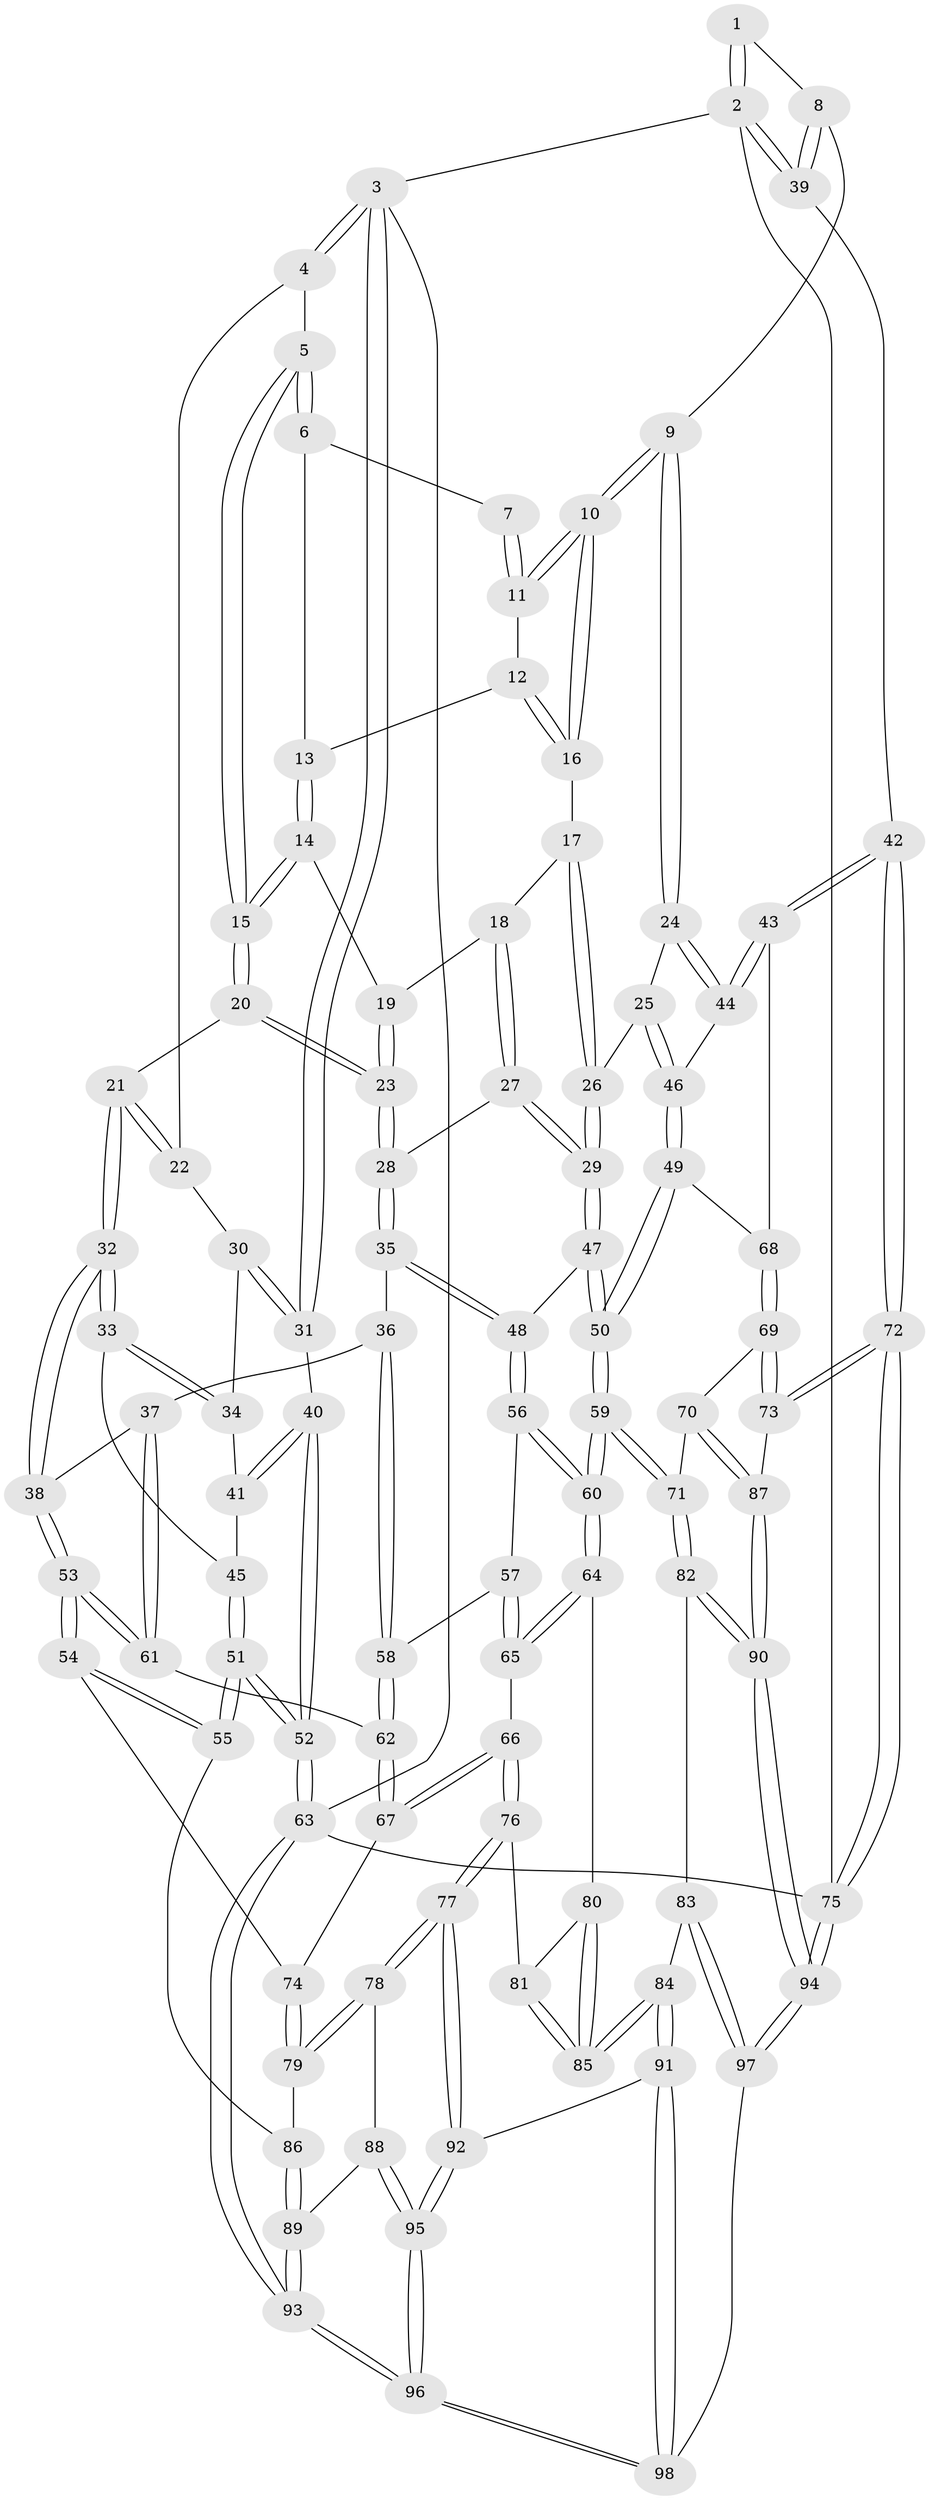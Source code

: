 // Generated by graph-tools (version 1.1) at 2025/17/03/09/25 04:17:02]
// undirected, 98 vertices, 242 edges
graph export_dot {
graph [start="1"]
  node [color=gray90,style=filled];
  1 [pos="+0.9838198974186895+0"];
  2 [pos="+1+0"];
  3 [pos="+0+0"];
  4 [pos="+0.008787223692521525+0"];
  5 [pos="+0.2339548365927482+0"];
  6 [pos="+0.48489837794103396+0"];
  7 [pos="+0.803794997008187+0"];
  8 [pos="+0.8639471383883385+0.17083827416645295"];
  9 [pos="+0.8432176183267253+0.17904650615107898"];
  10 [pos="+0.8155047423989323+0.1530095702935926"];
  11 [pos="+0.7414587147823406+0.02574032934064454"];
  12 [pos="+0.6411843885586221+0.06931105964549088"];
  13 [pos="+0.5275416677633157+0"];
  14 [pos="+0.4988760903030511+0.08989671246584517"];
  15 [pos="+0.3104239086092847+0.16065240700521066"];
  16 [pos="+0.6464726379852075+0.111499132558063"];
  17 [pos="+0.6376914973544757+0.13028007655810991"];
  18 [pos="+0.5424187097169472+0.16298251864503466"];
  19 [pos="+0.511293788669699+0.12053163666932572"];
  20 [pos="+0.30905178082837953+0.16959377368187822"];
  21 [pos="+0.2581442265336544+0.19637427627764048"];
  22 [pos="+0.12456700265481227+0.1657107852105603"];
  23 [pos="+0.38436232894670874+0.25697319566649257"];
  24 [pos="+0.8276404575032142+0.2032696334811927"];
  25 [pos="+0.7234622236732211+0.2844088193000163"];
  26 [pos="+0.6862046022816439+0.296502910827805"];
  27 [pos="+0.5419483429714829+0.20472495223070378"];
  28 [pos="+0.4103885291020456+0.2979780305948162"];
  29 [pos="+0.6766207530675958+0.30367796652320656"];
  30 [pos="+0.08900079236216721+0.20280509151737494"];
  31 [pos="+0+0.014230642370925242"];
  32 [pos="+0.17458410654794962+0.3353304559744115"];
  33 [pos="+0.135527746757919+0.33269118774044076"];
  34 [pos="+0.0861164359983855+0.25472668943655685"];
  35 [pos="+0.4127745748696155+0.315346077471268"];
  36 [pos="+0.3118991349638885+0.40660087832190095"];
  37 [pos="+0.2708236796119045+0.4132407908771692"];
  38 [pos="+0.2312379013256368+0.3997553720487161"];
  39 [pos="+1+0.22860843908384693"];
  40 [pos="+0+0.27551617147433716"];
  41 [pos="+0+0.278463612196998"];
  42 [pos="+1+0.47777245671025176"];
  43 [pos="+1+0.4776942942515482"];
  44 [pos="+0.9426624503877696+0.4705963694057328"];
  45 [pos="+0.10733544516041374+0.3534219256158974"];
  46 [pos="+0.8998490463173122+0.48052114572320825"];
  47 [pos="+0.6719867596344461+0.31182313827273445"];
  48 [pos="+0.5092858430314063+0.38945065280044744"];
  49 [pos="+0.8383202478819711+0.5163937134540819"];
  50 [pos="+0.7257088260150037+0.5558887382861779"];
  51 [pos="+0+0.5910985541215243"];
  52 [pos="+0+0.5905943795851402"];
  53 [pos="+0.08339952873816985+0.5731904140667045"];
  54 [pos="+0.011822144745872964+0.5991598782500108"];
  55 [pos="+0+0.6074801459218112"];
  56 [pos="+0.5103093812115437+0.40625428300688027"];
  57 [pos="+0.4145168735948434+0.5257822926467782"];
  58 [pos="+0.38555390670716067+0.5255620689285724"];
  59 [pos="+0.6642517945531012+0.6258040626148471"];
  60 [pos="+0.6453815767895772+0.6235094062921223"];
  61 [pos="+0.25397166213933725+0.5729402500205957"];
  62 [pos="+0.30495483975811644+0.6090863979869952"];
  63 [pos="+0+1"];
  64 [pos="+0.5723235621159829+0.6460905852785734"];
  65 [pos="+0.5078091609099223+0.6231428000748983"];
  66 [pos="+0.3305858701001892+0.6688430608623352"];
  67 [pos="+0.31606014112411596+0.655501891676073"];
  68 [pos="+0.889677779927832+0.6658120138842262"];
  69 [pos="+0.8891440517522782+0.687363913527953"];
  70 [pos="+0.7720006719481837+0.7103428740469637"];
  71 [pos="+0.6998550718789165+0.691289575893963"];
  72 [pos="+1+0.7124739563788209"];
  73 [pos="+1+0.753287728589076"];
  74 [pos="+0.2311081418947534+0.7025808499223171"];
  75 [pos="+1+1"];
  76 [pos="+0.3629788346393354+0.7625787611228632"];
  77 [pos="+0.2858254202170856+0.8537290948505021"];
  78 [pos="+0.2389886748890648+0.8384985549079064"];
  79 [pos="+0.2113607387833884+0.7799319493992831"];
  80 [pos="+0.5609714162316315+0.6621321114675016"];
  81 [pos="+0.3754584564079407+0.7652908879950399"];
  82 [pos="+0.6923241219444437+0.8608508971378552"];
  83 [pos="+0.6085785779469455+0.8810367720837733"];
  84 [pos="+0.4993285906808766+0.8743839044475956"];
  85 [pos="+0.4935982992221621+0.8552731603669247"];
  86 [pos="+0.04873980471427389+0.7264565228384622"];
  87 [pos="+0.9028036417666687+0.824703965326656"];
  88 [pos="+0.17198935171895+0.8705056369835387"];
  89 [pos="+0.10631647492499084+0.8862866282339037"];
  90 [pos="+0.8134889665781947+1"];
  91 [pos="+0.4453321253691371+0.9620684199888087"];
  92 [pos="+0.2970052962434826+0.8804615788515167"];
  93 [pos="+0+1"];
  94 [pos="+0.8873742313875305+1"];
  95 [pos="+0.23414644606944504+1"];
  96 [pos="+0.16891069324044966+1"];
  97 [pos="+0.542518142183553+1"];
  98 [pos="+0.4618407083310138+1"];
  1 -- 2;
  1 -- 2;
  1 -- 8;
  2 -- 3;
  2 -- 39;
  2 -- 39;
  2 -- 75;
  3 -- 4;
  3 -- 4;
  3 -- 31;
  3 -- 31;
  3 -- 63;
  4 -- 5;
  4 -- 22;
  5 -- 6;
  5 -- 6;
  5 -- 15;
  5 -- 15;
  6 -- 7;
  6 -- 13;
  7 -- 11;
  7 -- 11;
  8 -- 9;
  8 -- 39;
  8 -- 39;
  9 -- 10;
  9 -- 10;
  9 -- 24;
  9 -- 24;
  10 -- 11;
  10 -- 11;
  10 -- 16;
  10 -- 16;
  11 -- 12;
  12 -- 13;
  12 -- 16;
  12 -- 16;
  13 -- 14;
  13 -- 14;
  14 -- 15;
  14 -- 15;
  14 -- 19;
  15 -- 20;
  15 -- 20;
  16 -- 17;
  17 -- 18;
  17 -- 26;
  17 -- 26;
  18 -- 19;
  18 -- 27;
  18 -- 27;
  19 -- 23;
  19 -- 23;
  20 -- 21;
  20 -- 23;
  20 -- 23;
  21 -- 22;
  21 -- 22;
  21 -- 32;
  21 -- 32;
  22 -- 30;
  23 -- 28;
  23 -- 28;
  24 -- 25;
  24 -- 44;
  24 -- 44;
  25 -- 26;
  25 -- 46;
  25 -- 46;
  26 -- 29;
  26 -- 29;
  27 -- 28;
  27 -- 29;
  27 -- 29;
  28 -- 35;
  28 -- 35;
  29 -- 47;
  29 -- 47;
  30 -- 31;
  30 -- 31;
  30 -- 34;
  31 -- 40;
  32 -- 33;
  32 -- 33;
  32 -- 38;
  32 -- 38;
  33 -- 34;
  33 -- 34;
  33 -- 45;
  34 -- 41;
  35 -- 36;
  35 -- 48;
  35 -- 48;
  36 -- 37;
  36 -- 58;
  36 -- 58;
  37 -- 38;
  37 -- 61;
  37 -- 61;
  38 -- 53;
  38 -- 53;
  39 -- 42;
  40 -- 41;
  40 -- 41;
  40 -- 52;
  40 -- 52;
  41 -- 45;
  42 -- 43;
  42 -- 43;
  42 -- 72;
  42 -- 72;
  43 -- 44;
  43 -- 44;
  43 -- 68;
  44 -- 46;
  45 -- 51;
  45 -- 51;
  46 -- 49;
  46 -- 49;
  47 -- 48;
  47 -- 50;
  47 -- 50;
  48 -- 56;
  48 -- 56;
  49 -- 50;
  49 -- 50;
  49 -- 68;
  50 -- 59;
  50 -- 59;
  51 -- 52;
  51 -- 52;
  51 -- 55;
  51 -- 55;
  52 -- 63;
  52 -- 63;
  53 -- 54;
  53 -- 54;
  53 -- 61;
  53 -- 61;
  54 -- 55;
  54 -- 55;
  54 -- 74;
  55 -- 86;
  56 -- 57;
  56 -- 60;
  56 -- 60;
  57 -- 58;
  57 -- 65;
  57 -- 65;
  58 -- 62;
  58 -- 62;
  59 -- 60;
  59 -- 60;
  59 -- 71;
  59 -- 71;
  60 -- 64;
  60 -- 64;
  61 -- 62;
  62 -- 67;
  62 -- 67;
  63 -- 93;
  63 -- 93;
  63 -- 75;
  64 -- 65;
  64 -- 65;
  64 -- 80;
  65 -- 66;
  66 -- 67;
  66 -- 67;
  66 -- 76;
  66 -- 76;
  67 -- 74;
  68 -- 69;
  68 -- 69;
  69 -- 70;
  69 -- 73;
  69 -- 73;
  70 -- 71;
  70 -- 87;
  70 -- 87;
  71 -- 82;
  71 -- 82;
  72 -- 73;
  72 -- 73;
  72 -- 75;
  72 -- 75;
  73 -- 87;
  74 -- 79;
  74 -- 79;
  75 -- 94;
  75 -- 94;
  76 -- 77;
  76 -- 77;
  76 -- 81;
  77 -- 78;
  77 -- 78;
  77 -- 92;
  77 -- 92;
  78 -- 79;
  78 -- 79;
  78 -- 88;
  79 -- 86;
  80 -- 81;
  80 -- 85;
  80 -- 85;
  81 -- 85;
  81 -- 85;
  82 -- 83;
  82 -- 90;
  82 -- 90;
  83 -- 84;
  83 -- 97;
  83 -- 97;
  84 -- 85;
  84 -- 85;
  84 -- 91;
  84 -- 91;
  86 -- 89;
  86 -- 89;
  87 -- 90;
  87 -- 90;
  88 -- 89;
  88 -- 95;
  88 -- 95;
  89 -- 93;
  89 -- 93;
  90 -- 94;
  90 -- 94;
  91 -- 92;
  91 -- 98;
  91 -- 98;
  92 -- 95;
  92 -- 95;
  93 -- 96;
  93 -- 96;
  94 -- 97;
  94 -- 97;
  95 -- 96;
  95 -- 96;
  96 -- 98;
  96 -- 98;
  97 -- 98;
}
